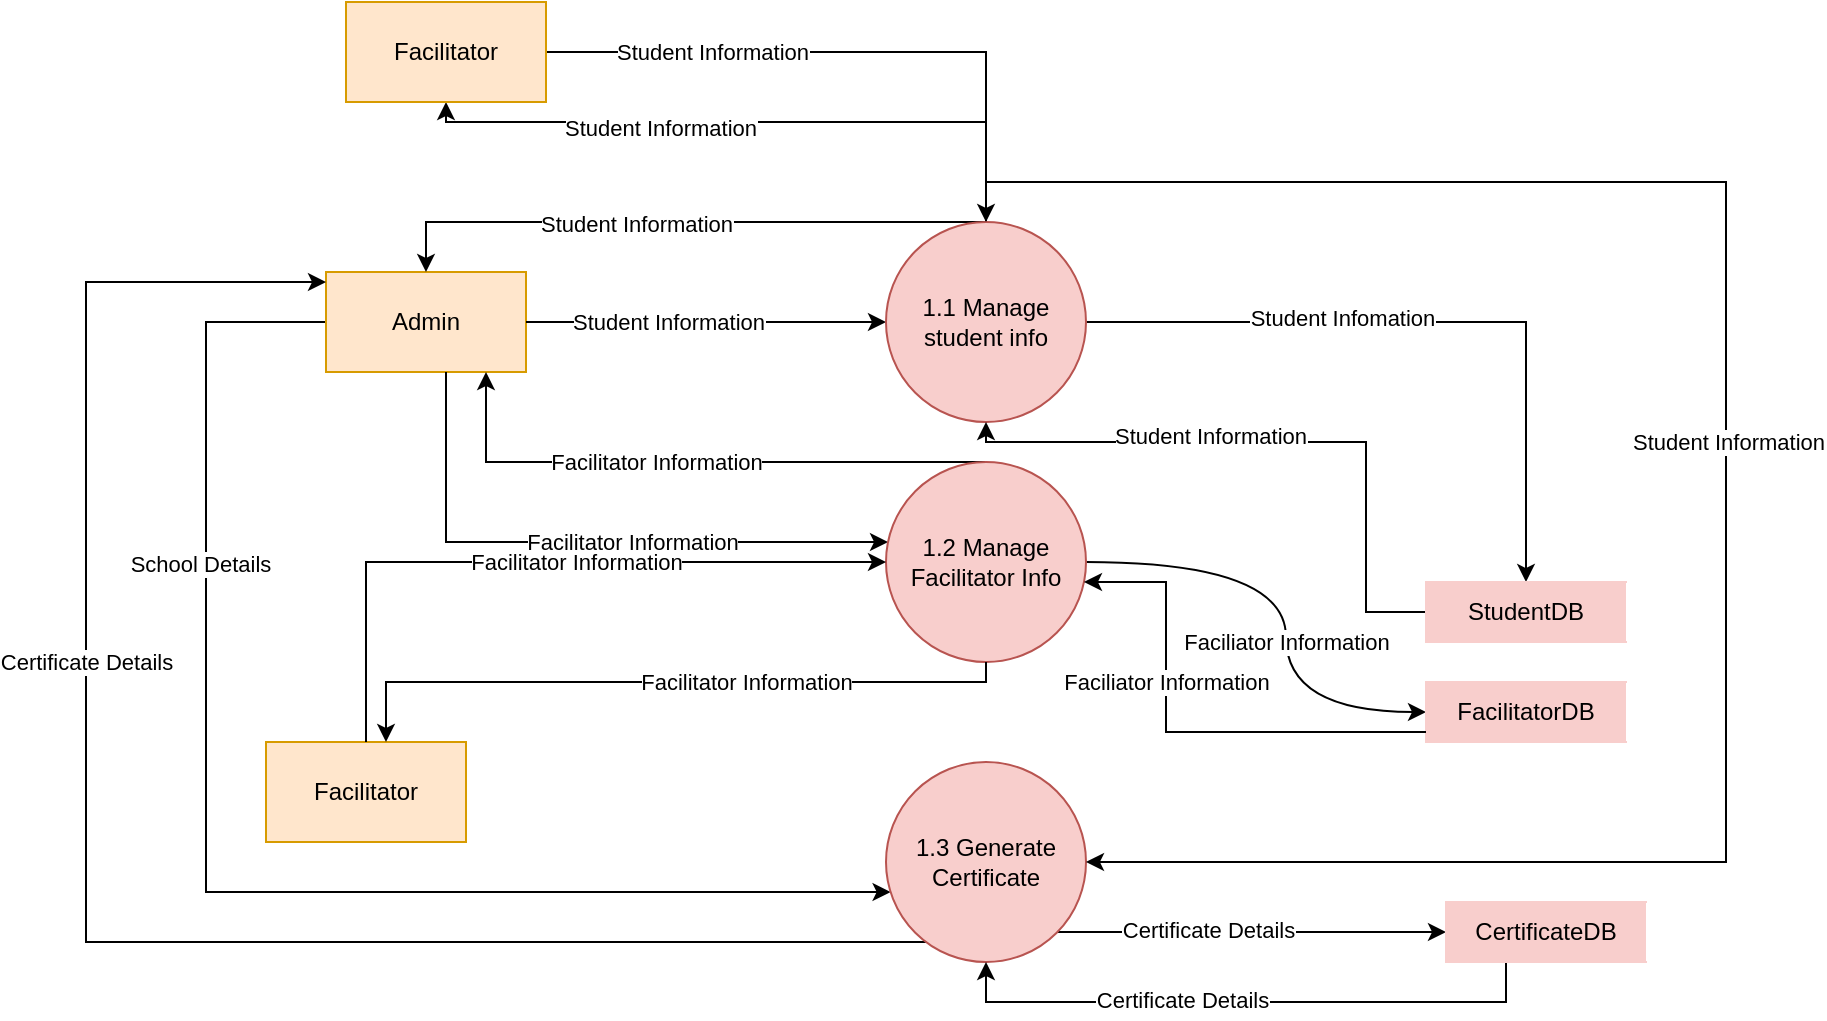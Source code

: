 <mxfile version="21.6.1" type="device">
  <diagram name="Page-1" id="XJneg7DV04CmAogFe1WB">
    <mxGraphModel dx="1730" dy="452" grid="1" gridSize="10" guides="1" tooltips="1" connect="1" arrows="1" fold="1" page="1" pageScale="1" pageWidth="850" pageHeight="1100" math="0" shadow="0">
      <root>
        <mxCell id="0" />
        <mxCell id="1" parent="0" />
        <mxCell id="FtSz2_RMuhb_fogJ2mzA-27" style="edgeStyle=orthogonalEdgeStyle;rounded=0;orthogonalLoop=1;jettySize=auto;html=1;" parent="1" source="FtSz2_RMuhb_fogJ2mzA-2" target="FtSz2_RMuhb_fogJ2mzA-5" edge="1">
          <mxGeometry relative="1" as="geometry">
            <Array as="points">
              <mxPoint x="20" y="260" />
              <mxPoint x="20" y="545" />
            </Array>
          </mxGeometry>
        </mxCell>
        <mxCell id="FtSz2_RMuhb_fogJ2mzA-28" value="School Details" style="edgeLabel;html=1;align=center;verticalAlign=middle;resizable=0;points=[];" parent="FtSz2_RMuhb_fogJ2mzA-27" vertex="1" connectable="0">
          <mxGeometry x="-0.474" y="-3" relative="1" as="geometry">
            <mxPoint as="offset" />
          </mxGeometry>
        </mxCell>
        <mxCell id="FtSz2_RMuhb_fogJ2mzA-2" value="Admin" style="html=1;dashed=0;whiteSpace=wrap;fillColor=#ffe6cc;strokeColor=#d79b00;" parent="1" vertex="1">
          <mxGeometry x="80" y="235" width="100" height="50" as="geometry" />
        </mxCell>
        <mxCell id="FtSz2_RMuhb_fogJ2mzA-3" value="Facilitator" style="html=1;dashed=0;whiteSpace=wrap;fillColor=#ffe6cc;strokeColor=#d79b00;" parent="1" vertex="1">
          <mxGeometry x="50" y="470" width="100" height="50" as="geometry" />
        </mxCell>
        <mxCell id="FtSz2_RMuhb_fogJ2mzA-33" style="edgeStyle=orthogonalEdgeStyle;rounded=0;orthogonalLoop=1;jettySize=auto;html=1;" parent="1" source="FtSz2_RMuhb_fogJ2mzA-5" target="FtSz2_RMuhb_fogJ2mzA-16" edge="1">
          <mxGeometry relative="1" as="geometry">
            <Array as="points">
              <mxPoint x="560" y="565" />
              <mxPoint x="560" y="565" />
            </Array>
          </mxGeometry>
        </mxCell>
        <mxCell id="FtSz2_RMuhb_fogJ2mzA-34" value="Certificate Details" style="edgeLabel;html=1;align=center;verticalAlign=middle;resizable=0;points=[];" parent="FtSz2_RMuhb_fogJ2mzA-33" vertex="1" connectable="0">
          <mxGeometry x="-0.228" y="-1" relative="1" as="geometry">
            <mxPoint y="-2" as="offset" />
          </mxGeometry>
        </mxCell>
        <mxCell id="FtSz2_RMuhb_fogJ2mzA-42" style="edgeStyle=orthogonalEdgeStyle;rounded=0;orthogonalLoop=1;jettySize=auto;html=1;" parent="1" source="FtSz2_RMuhb_fogJ2mzA-5" target="FtSz2_RMuhb_fogJ2mzA-2" edge="1">
          <mxGeometry relative="1" as="geometry">
            <Array as="points">
              <mxPoint x="-40" y="570" />
              <mxPoint x="-40" y="240" />
            </Array>
          </mxGeometry>
        </mxCell>
        <mxCell id="FtSz2_RMuhb_fogJ2mzA-43" value="Certificate Details" style="edgeLabel;html=1;align=center;verticalAlign=middle;resizable=0;points=[];" parent="FtSz2_RMuhb_fogJ2mzA-42" vertex="1" connectable="0">
          <mxGeometry x="0.365" relative="1" as="geometry">
            <mxPoint y="34" as="offset" />
          </mxGeometry>
        </mxCell>
        <mxCell id="FtSz2_RMuhb_fogJ2mzA-5" value="1.3 Generate Certificate" style="shape=ellipse;html=1;dashed=0;whiteSpace=wrap;aspect=fixed;perimeter=ellipsePerimeter;fillColor=#f8cecc;strokeColor=#b85450;" parent="1" vertex="1">
          <mxGeometry x="360" y="480" width="100" height="100" as="geometry" />
        </mxCell>
        <mxCell id="FtSz2_RMuhb_fogJ2mzA-12" style="edgeStyle=orthogonalEdgeStyle;rounded=0;orthogonalLoop=1;jettySize=auto;html=1;" parent="1" source="FtSz2_RMuhb_fogJ2mzA-2" target="FtSz2_RMuhb_fogJ2mzA-7" edge="1">
          <mxGeometry relative="1" as="geometry">
            <Array as="points">
              <mxPoint x="140" y="370" />
            </Array>
          </mxGeometry>
        </mxCell>
        <mxCell id="FtSz2_RMuhb_fogJ2mzA-13" value="Facilitator Information" style="edgeLabel;html=1;align=center;verticalAlign=middle;resizable=0;points=[];" parent="FtSz2_RMuhb_fogJ2mzA-12" vertex="1" connectable="0">
          <mxGeometry x="-0.235" y="5" relative="1" as="geometry">
            <mxPoint x="61" y="5" as="offset" />
          </mxGeometry>
        </mxCell>
        <mxCell id="FtSz2_RMuhb_fogJ2mzA-21" style="edgeStyle=orthogonalEdgeStyle;orthogonalLoop=1;jettySize=auto;html=1;curved=1;" parent="1" source="FtSz2_RMuhb_fogJ2mzA-7" target="FtSz2_RMuhb_fogJ2mzA-15" edge="1">
          <mxGeometry relative="1" as="geometry">
            <Array as="points">
              <mxPoint x="560" y="380" />
              <mxPoint x="560" y="455" />
            </Array>
          </mxGeometry>
        </mxCell>
        <mxCell id="FtSz2_RMuhb_fogJ2mzA-22" value="Faciliator Information" style="edgeLabel;html=1;align=center;verticalAlign=middle;resizable=0;points=[];" parent="FtSz2_RMuhb_fogJ2mzA-21" vertex="1" connectable="0">
          <mxGeometry x="-0.322" y="-2" relative="1" as="geometry">
            <mxPoint x="17" y="38" as="offset" />
          </mxGeometry>
        </mxCell>
        <mxCell id="FtSz2_RMuhb_fogJ2mzA-38" style="edgeStyle=orthogonalEdgeStyle;rounded=0;orthogonalLoop=1;jettySize=auto;html=1;" parent="1" source="FtSz2_RMuhb_fogJ2mzA-7" target="FtSz2_RMuhb_fogJ2mzA-2" edge="1">
          <mxGeometry relative="1" as="geometry">
            <Array as="points">
              <mxPoint x="160" y="330" />
            </Array>
          </mxGeometry>
        </mxCell>
        <mxCell id="FtSz2_RMuhb_fogJ2mzA-39" value="Facilitator Information" style="edgeLabel;html=1;align=center;verticalAlign=middle;resizable=0;points=[];" parent="FtSz2_RMuhb_fogJ2mzA-38" vertex="1" connectable="0">
          <mxGeometry x="0.119" relative="1" as="geometry">
            <mxPoint as="offset" />
          </mxGeometry>
        </mxCell>
        <mxCell id="FtSz2_RMuhb_fogJ2mzA-7" value="1.2 Manage Facilitator Info" style="shape=ellipse;html=1;dashed=0;whiteSpace=wrap;aspect=fixed;perimeter=ellipsePerimeter;fillColor=#f8cecc;strokeColor=#b85450;" parent="1" vertex="1">
          <mxGeometry x="360" y="330" width="100" height="100" as="geometry" />
        </mxCell>
        <mxCell id="FtSz2_RMuhb_fogJ2mzA-8" value="" style="endArrow=classic;html=1;rounded=0;" parent="1" source="FtSz2_RMuhb_fogJ2mzA-2" target="FtSz2_RMuhb_fogJ2mzA-6" edge="1">
          <mxGeometry width="50" height="50" relative="1" as="geometry">
            <mxPoint x="230" y="330" as="sourcePoint" />
            <mxPoint x="280" y="280" as="targetPoint" />
          </mxGeometry>
        </mxCell>
        <mxCell id="FtSz2_RMuhb_fogJ2mzA-9" value="Student Information" style="edgeLabel;html=1;align=center;verticalAlign=middle;resizable=0;points=[];" parent="FtSz2_RMuhb_fogJ2mzA-8" vertex="1" connectable="0">
          <mxGeometry x="-0.206" relative="1" as="geometry">
            <mxPoint x="-1" as="offset" />
          </mxGeometry>
        </mxCell>
        <mxCell id="FtSz2_RMuhb_fogJ2mzA-17" style="edgeStyle=orthogonalEdgeStyle;rounded=0;orthogonalLoop=1;jettySize=auto;html=1;" parent="1" source="FtSz2_RMuhb_fogJ2mzA-6" target="FtSz2_RMuhb_fogJ2mzA-14" edge="1">
          <mxGeometry relative="1" as="geometry" />
        </mxCell>
        <mxCell id="FtSz2_RMuhb_fogJ2mzA-18" value="Student Infomation" style="edgeLabel;html=1;align=center;verticalAlign=middle;resizable=0;points=[];" parent="FtSz2_RMuhb_fogJ2mzA-17" vertex="1" connectable="0">
          <mxGeometry x="-0.269" y="2" relative="1" as="geometry">
            <mxPoint as="offset" />
          </mxGeometry>
        </mxCell>
        <mxCell id="FtSz2_RMuhb_fogJ2mzA-31" style="edgeStyle=orthogonalEdgeStyle;rounded=0;orthogonalLoop=1;jettySize=auto;html=1;" parent="1" source="FtSz2_RMuhb_fogJ2mzA-6" target="FtSz2_RMuhb_fogJ2mzA-5" edge="1">
          <mxGeometry relative="1" as="geometry">
            <mxPoint x="410" y="260" as="sourcePoint" />
            <mxPoint x="410" y="530" as="targetPoint" />
            <Array as="points">
              <mxPoint x="410" y="190" />
              <mxPoint x="780" y="190" />
              <mxPoint x="780" y="530" />
            </Array>
          </mxGeometry>
        </mxCell>
        <mxCell id="FtSz2_RMuhb_fogJ2mzA-32" value="Student Information" style="edgeLabel;html=1;align=center;verticalAlign=middle;resizable=0;points=[];" parent="FtSz2_RMuhb_fogJ2mzA-31" vertex="1" connectable="0">
          <mxGeometry x="-0.025" y="1" relative="1" as="geometry">
            <mxPoint y="8" as="offset" />
          </mxGeometry>
        </mxCell>
        <mxCell id="FtSz2_RMuhb_fogJ2mzA-36" style="edgeStyle=orthogonalEdgeStyle;rounded=0;orthogonalLoop=1;jettySize=auto;html=1;" parent="1" source="FtSz2_RMuhb_fogJ2mzA-6" target="FtSz2_RMuhb_fogJ2mzA-2" edge="1">
          <mxGeometry relative="1" as="geometry">
            <Array as="points">
              <mxPoint x="130" y="210" />
            </Array>
          </mxGeometry>
        </mxCell>
        <mxCell id="FtSz2_RMuhb_fogJ2mzA-37" value="Student Information" style="edgeLabel;html=1;align=center;verticalAlign=middle;resizable=0;points=[];" parent="FtSz2_RMuhb_fogJ2mzA-36" vertex="1" connectable="0">
          <mxGeometry x="0.147" y="1" relative="1" as="geometry">
            <mxPoint as="offset" />
          </mxGeometry>
        </mxCell>
        <mxCell id="YnWaJ26N7Ll4d-mpSulk-4" style="edgeStyle=orthogonalEdgeStyle;rounded=0;orthogonalLoop=1;jettySize=auto;html=1;" edge="1" parent="1" source="FtSz2_RMuhb_fogJ2mzA-6" target="YnWaJ26N7Ll4d-mpSulk-1">
          <mxGeometry relative="1" as="geometry">
            <Array as="points">
              <mxPoint x="410" y="160" />
              <mxPoint x="140" y="160" />
            </Array>
          </mxGeometry>
        </mxCell>
        <mxCell id="YnWaJ26N7Ll4d-mpSulk-5" value="Student Information" style="edgeLabel;html=1;align=center;verticalAlign=middle;resizable=0;points=[];" vertex="1" connectable="0" parent="YnWaJ26N7Ll4d-mpSulk-4">
          <mxGeometry x="0.291" y="3" relative="1" as="geometry">
            <mxPoint as="offset" />
          </mxGeometry>
        </mxCell>
        <mxCell id="FtSz2_RMuhb_fogJ2mzA-6" value="1.1 Manage student info" style="shape=ellipse;html=1;dashed=0;whiteSpace=wrap;aspect=fixed;perimeter=ellipsePerimeter;fillColor=#f8cecc;strokeColor=#b85450;" parent="1" vertex="1">
          <mxGeometry x="360" y="210" width="100" height="100" as="geometry" />
        </mxCell>
        <mxCell id="FtSz2_RMuhb_fogJ2mzA-19" style="edgeStyle=orthogonalEdgeStyle;rounded=0;orthogonalLoop=1;jettySize=auto;html=1;" parent="1" source="FtSz2_RMuhb_fogJ2mzA-14" target="FtSz2_RMuhb_fogJ2mzA-6" edge="1">
          <mxGeometry relative="1" as="geometry">
            <Array as="points">
              <mxPoint x="600" y="405" />
              <mxPoint x="600" y="320" />
              <mxPoint x="410" y="320" />
            </Array>
          </mxGeometry>
        </mxCell>
        <mxCell id="FtSz2_RMuhb_fogJ2mzA-20" value="Student Information" style="edgeLabel;html=1;align=center;verticalAlign=middle;resizable=0;points=[];" parent="FtSz2_RMuhb_fogJ2mzA-19" vertex="1" connectable="0">
          <mxGeometry x="0.225" y="-3" relative="1" as="geometry">
            <mxPoint as="offset" />
          </mxGeometry>
        </mxCell>
        <mxCell id="FtSz2_RMuhb_fogJ2mzA-14" value="StudentDB" style="html=1;dashed=0;whiteSpace=wrap;shape=partialRectangle;right=0;fillColor=#f8cecc;strokeColor=#f8cecc;" parent="1" vertex="1">
          <mxGeometry x="630" y="390" width="100" height="30" as="geometry" />
        </mxCell>
        <mxCell id="FtSz2_RMuhb_fogJ2mzA-15" value="FacilitatorDB" style="html=1;dashed=0;whiteSpace=wrap;shape=partialRectangle;right=0;fillColor=#f8cecc;strokeColor=#f8cecc;" parent="1" vertex="1">
          <mxGeometry x="630" y="440" width="100" height="30" as="geometry" />
        </mxCell>
        <mxCell id="FtSz2_RMuhb_fogJ2mzA-40" style="edgeStyle=orthogonalEdgeStyle;rounded=0;orthogonalLoop=1;jettySize=auto;html=1;" parent="1" source="FtSz2_RMuhb_fogJ2mzA-16" target="FtSz2_RMuhb_fogJ2mzA-5" edge="1">
          <mxGeometry relative="1" as="geometry">
            <Array as="points">
              <mxPoint x="670" y="600" />
              <mxPoint x="410" y="600" />
            </Array>
          </mxGeometry>
        </mxCell>
        <mxCell id="FtSz2_RMuhb_fogJ2mzA-41" value="Certificate Details" style="edgeLabel;html=1;align=center;verticalAlign=middle;resizable=0;points=[];" parent="FtSz2_RMuhb_fogJ2mzA-40" vertex="1" connectable="0">
          <mxGeometry x="0.213" y="-1" relative="1" as="geometry">
            <mxPoint as="offset" />
          </mxGeometry>
        </mxCell>
        <mxCell id="FtSz2_RMuhb_fogJ2mzA-16" value="CertificateDB" style="html=1;dashed=0;whiteSpace=wrap;shape=partialRectangle;right=0;fillColor=#f8cecc;strokeColor=#f8cecc;" parent="1" vertex="1">
          <mxGeometry x="640" y="550" width="100" height="30" as="geometry" />
        </mxCell>
        <mxCell id="FtSz2_RMuhb_fogJ2mzA-23" style="edgeStyle=orthogonalEdgeStyle;rounded=0;orthogonalLoop=1;jettySize=auto;html=1;" parent="1" source="FtSz2_RMuhb_fogJ2mzA-15" target="FtSz2_RMuhb_fogJ2mzA-7" edge="1">
          <mxGeometry relative="1" as="geometry">
            <mxPoint x="640" y="465" as="sourcePoint" />
            <mxPoint x="470" y="390" as="targetPoint" />
            <Array as="points">
              <mxPoint x="500" y="465" />
              <mxPoint x="500" y="390" />
            </Array>
          </mxGeometry>
        </mxCell>
        <mxCell id="FtSz2_RMuhb_fogJ2mzA-24" value="Faciliator Information" style="edgeLabel;html=1;align=center;verticalAlign=middle;resizable=0;points=[];" parent="FtSz2_RMuhb_fogJ2mzA-23" vertex="1" connectable="0">
          <mxGeometry x="-0.322" y="-2" relative="1" as="geometry">
            <mxPoint x="-47" y="-23" as="offset" />
          </mxGeometry>
        </mxCell>
        <mxCell id="FtSz2_RMuhb_fogJ2mzA-25" style="edgeStyle=orthogonalEdgeStyle;rounded=0;orthogonalLoop=1;jettySize=auto;html=1;" parent="1" source="FtSz2_RMuhb_fogJ2mzA-3" target="FtSz2_RMuhb_fogJ2mzA-7" edge="1">
          <mxGeometry relative="1" as="geometry">
            <mxPoint x="150" y="295" as="sourcePoint" />
            <mxPoint x="371" y="380" as="targetPoint" />
            <Array as="points">
              <mxPoint x="100" y="380" />
            </Array>
          </mxGeometry>
        </mxCell>
        <mxCell id="FtSz2_RMuhb_fogJ2mzA-26" value="Facilitator Information" style="edgeLabel;html=1;align=center;verticalAlign=middle;resizable=0;points=[];" parent="FtSz2_RMuhb_fogJ2mzA-25" vertex="1" connectable="0">
          <mxGeometry x="-0.235" y="5" relative="1" as="geometry">
            <mxPoint x="61" y="5" as="offset" />
          </mxGeometry>
        </mxCell>
        <mxCell id="FtSz2_RMuhb_fogJ2mzA-29" style="edgeStyle=orthogonalEdgeStyle;rounded=0;orthogonalLoop=1;jettySize=auto;html=1;" parent="1" source="FtSz2_RMuhb_fogJ2mzA-7" target="FtSz2_RMuhb_fogJ2mzA-3" edge="1">
          <mxGeometry relative="1" as="geometry">
            <mxPoint x="410" y="440" as="sourcePoint" />
            <mxPoint x="110" y="490" as="targetPoint" />
            <Array as="points">
              <mxPoint x="410" y="440" />
              <mxPoint x="110" y="440" />
            </Array>
          </mxGeometry>
        </mxCell>
        <mxCell id="FtSz2_RMuhb_fogJ2mzA-30" value="Facilitator Information" style="edgeLabel;html=1;align=center;verticalAlign=middle;resizable=0;points=[];" parent="FtSz2_RMuhb_fogJ2mzA-29" vertex="1" connectable="0">
          <mxGeometry x="-0.235" y="5" relative="1" as="geometry">
            <mxPoint y="-5" as="offset" />
          </mxGeometry>
        </mxCell>
        <mxCell id="YnWaJ26N7Ll4d-mpSulk-2" style="edgeStyle=orthogonalEdgeStyle;rounded=0;orthogonalLoop=1;jettySize=auto;html=1;" edge="1" parent="1" source="YnWaJ26N7Ll4d-mpSulk-1" target="FtSz2_RMuhb_fogJ2mzA-6">
          <mxGeometry relative="1" as="geometry" />
        </mxCell>
        <mxCell id="YnWaJ26N7Ll4d-mpSulk-3" value="Student Information" style="edgeLabel;html=1;align=center;verticalAlign=middle;resizable=0;points=[];" vertex="1" connectable="0" parent="YnWaJ26N7Ll4d-mpSulk-2">
          <mxGeometry x="-0.456" relative="1" as="geometry">
            <mxPoint as="offset" />
          </mxGeometry>
        </mxCell>
        <mxCell id="YnWaJ26N7Ll4d-mpSulk-1" value="Facilitator" style="html=1;dashed=0;whiteSpace=wrap;fillColor=#ffe6cc;strokeColor=#d79b00;" vertex="1" parent="1">
          <mxGeometry x="90" y="100" width="100" height="50" as="geometry" />
        </mxCell>
      </root>
    </mxGraphModel>
  </diagram>
</mxfile>
